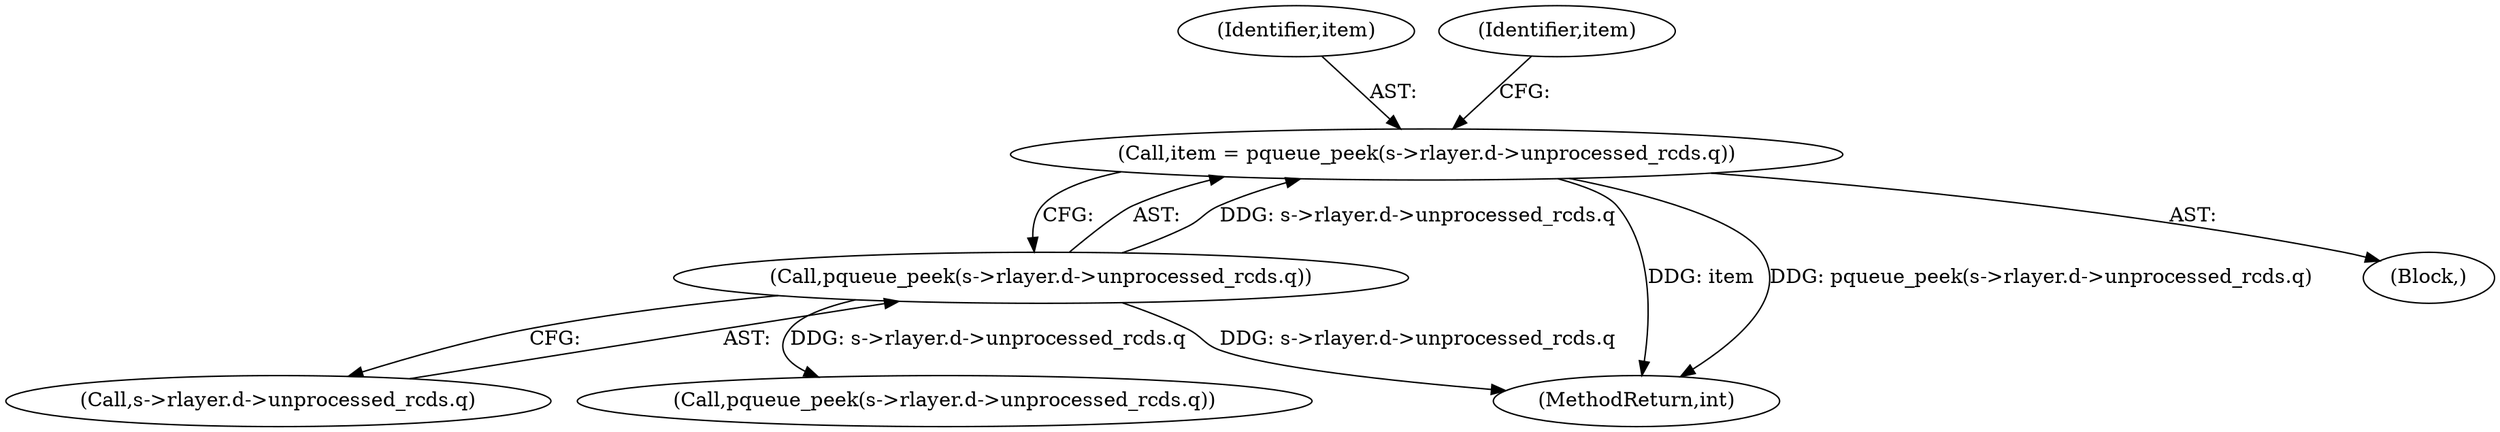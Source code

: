 digraph "0_openssl_1fb9fdc3027b27d8eb6a1e6a846435b070980770@pointer" {
"1000109" [label="(Call,item = pqueue_peek(s->rlayer.d->unprocessed_rcds.q))"];
"1000111" [label="(Call,pqueue_peek(s->rlayer.d->unprocessed_rcds.q))"];
"1000109" [label="(Call,item = pqueue_peek(s->rlayer.d->unprocessed_rcds.q))"];
"1000110" [label="(Identifier,item)"];
"1000112" [label="(Call,s->rlayer.d->unprocessed_rcds.q)"];
"1000111" [label="(Call,pqueue_peek(s->rlayer.d->unprocessed_rcds.q))"];
"1000122" [label="(Identifier,item)"];
"1000155" [label="(Call,pqueue_peek(s->rlayer.d->unprocessed_rcds.q))"];
"1000254" [label="(MethodReturn,int)"];
"1000106" [label="(Block,)"];
"1000109" -> "1000106"  [label="AST: "];
"1000109" -> "1000111"  [label="CFG: "];
"1000110" -> "1000109"  [label="AST: "];
"1000111" -> "1000109"  [label="AST: "];
"1000122" -> "1000109"  [label="CFG: "];
"1000109" -> "1000254"  [label="DDG: item"];
"1000109" -> "1000254"  [label="DDG: pqueue_peek(s->rlayer.d->unprocessed_rcds.q)"];
"1000111" -> "1000109"  [label="DDG: s->rlayer.d->unprocessed_rcds.q"];
"1000111" -> "1000112"  [label="CFG: "];
"1000112" -> "1000111"  [label="AST: "];
"1000111" -> "1000254"  [label="DDG: s->rlayer.d->unprocessed_rcds.q"];
"1000111" -> "1000155"  [label="DDG: s->rlayer.d->unprocessed_rcds.q"];
}
